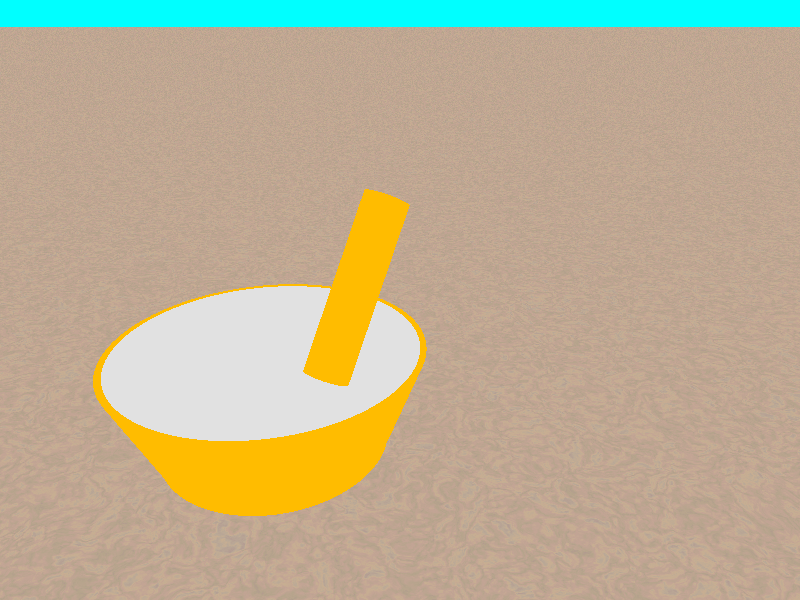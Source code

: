// inclusion des couleurs prédéfinies
#include "colors.inc"
#include "stones.inc"

// définition de la couleur de fond
background { color Cyan }

// positionnement de la caméra
camera {
  location <0, 10, -20>
  look_at <0, 0, 2>
}

// définition d'une source
light_source { 
  <2, 4, -3>
   color White
}

difference {
	union {
		cone {
			<-5,-5,0>, 4.5
			<-5,-1,0>, 6
			texture{pigment {color Orange}}
		}

		cylinder {
			<-5,-5,0>, 
			<-5,-5.1,0>, 4.5
			texture{pigment {color Orange}}	
		}
	}
	
	cone {
		<-5,-4.8,0>, 4.2
		<-5,-0.9,0>, 5.8
		texture{pigment {color Grey}}
	}
}

cylinder {
	<-5,-4,0>, 
	<-5,4,0>,1
	texture{pigment {color Orange}}	
	rotate <30,40,0>
	translate <2,0,0>
}

plane {
	<0,-6,0>,5.1
	texture {
		T_Stone1
	}
}
